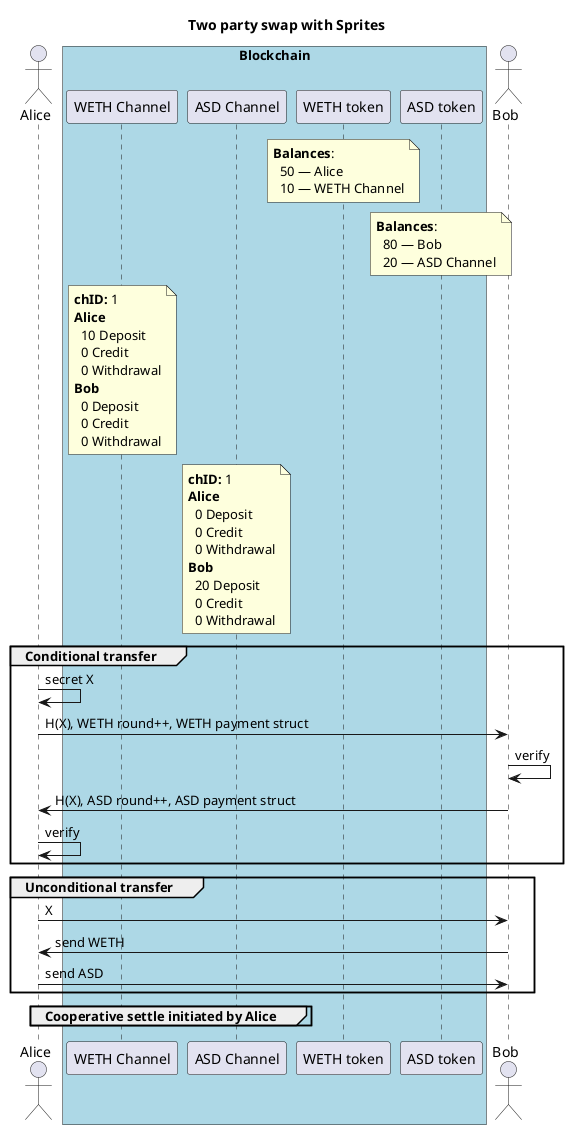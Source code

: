 @startuml
title Two party swap with Sprites
' Assume we have an open channel with sufficient deposit

actor Alice as A

box "Blockchain" #lightblue
    participant "WETH Channel" as wethch
    participant "ASD Channel" as asdch
    participant "WETH token" as weth
    participant "ASD token" as asd
end box

actor Bob as B

note over weth: **Balances**:\n  50 — Alice\n  10 — WETH Channel
note over asd: **Balances**:\n  80 — Bob\n  20 — ASD Channel

note over wethch: **chID:** 1\n**Alice**\n  10 Deposit\n  0 Credit\n  0 Withdrawal\n**Bob**\n  0 Deposit\n  0 Credit\n  0 Withdrawal

note over asdch: **chID:** 1\n**Alice**\n  0 Deposit\n  0 Credit\n  0 Withdrawal\n**Bob**\n  20 Deposit\n  0 Credit\n  0 Withdrawal

group Conditional transfer
    A -> A: secret X
    A -> B: H(X), WETH round++, WETH payment struct
    B -> B: verify
    B -> A: H(X), ASD round++, ASD payment struct
    A -> A: verify
end

group Unconditional transfer
    A -> B: X
    B -> A: send WETH
    A -> B: send ASD
end

group Cooperative settle initiated by Alice
end

@enduml
